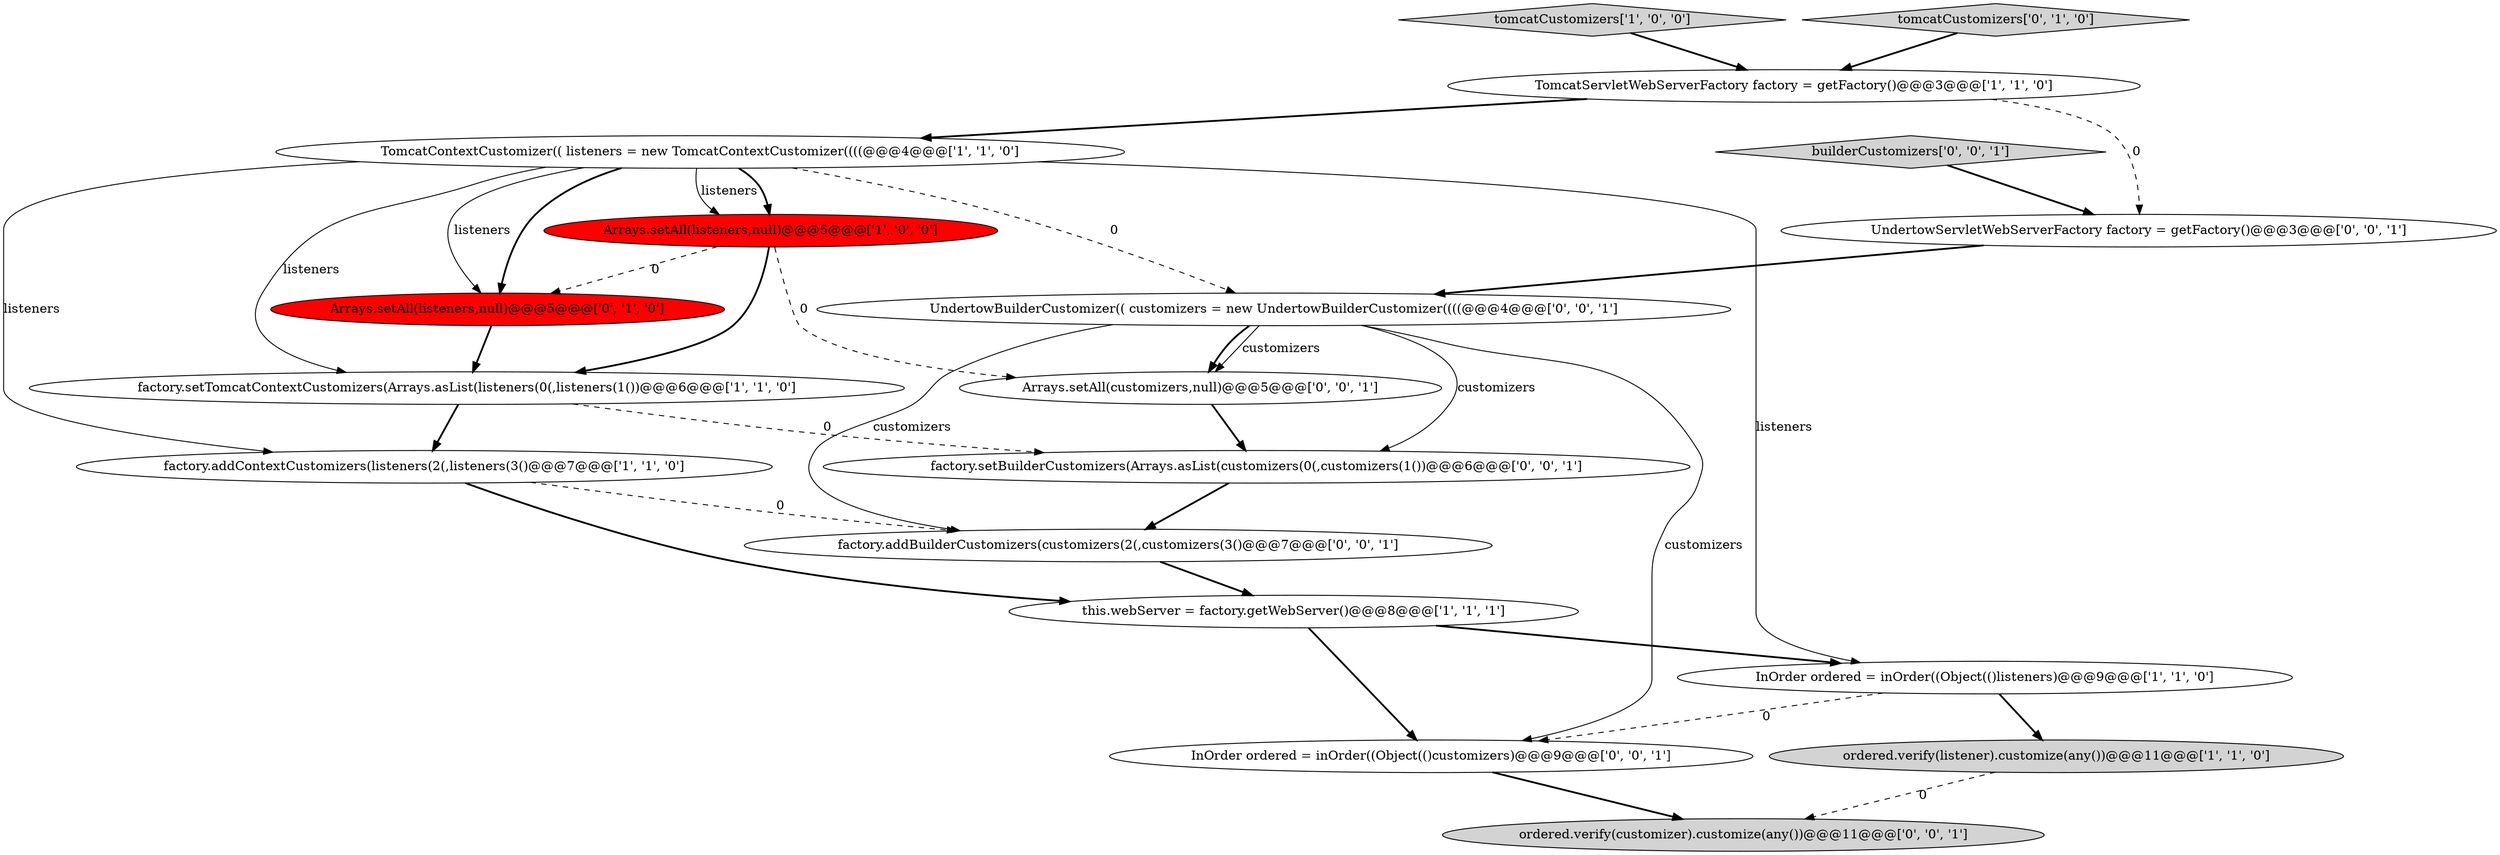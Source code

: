 digraph {
3 [style = filled, label = "tomcatCustomizers['1', '0', '0']", fillcolor = lightgray, shape = diamond image = "AAA0AAABBB1BBB"];
8 [style = filled, label = "this.webServer = factory.getWebServer()@@@8@@@['1', '1', '1']", fillcolor = white, shape = ellipse image = "AAA0AAABBB1BBB"];
6 [style = filled, label = "TomcatServletWebServerFactory factory = getFactory()@@@3@@@['1', '1', '0']", fillcolor = white, shape = ellipse image = "AAA0AAABBB1BBB"];
7 [style = filled, label = "factory.setTomcatContextCustomizers(Arrays.asList(listeners(0(,listeners(1())@@@6@@@['1', '1', '0']", fillcolor = white, shape = ellipse image = "AAA0AAABBB1BBB"];
11 [style = filled, label = "UndertowServletWebServerFactory factory = getFactory()@@@3@@@['0', '0', '1']", fillcolor = white, shape = ellipse image = "AAA0AAABBB3BBB"];
4 [style = filled, label = "InOrder ordered = inOrder((Object(()listeners)@@@9@@@['1', '1', '0']", fillcolor = white, shape = ellipse image = "AAA0AAABBB1BBB"];
14 [style = filled, label = "UndertowBuilderCustomizer(( customizers = new UndertowBuilderCustomizer((((@@@4@@@['0', '0', '1']", fillcolor = white, shape = ellipse image = "AAA0AAABBB3BBB"];
15 [style = filled, label = "Arrays.setAll(customizers,null)@@@5@@@['0', '0', '1']", fillcolor = white, shape = ellipse image = "AAA0AAABBB3BBB"];
18 [style = filled, label = "ordered.verify(customizer).customize(any())@@@11@@@['0', '0', '1']", fillcolor = lightgray, shape = ellipse image = "AAA0AAABBB3BBB"];
0 [style = filled, label = "ordered.verify(listener).customize(any())@@@11@@@['1', '1', '0']", fillcolor = lightgray, shape = ellipse image = "AAA0AAABBB1BBB"];
12 [style = filled, label = "InOrder ordered = inOrder((Object(()customizers)@@@9@@@['0', '0', '1']", fillcolor = white, shape = ellipse image = "AAA0AAABBB3BBB"];
13 [style = filled, label = "builderCustomizers['0', '0', '1']", fillcolor = lightgray, shape = diamond image = "AAA0AAABBB3BBB"];
9 [style = filled, label = "tomcatCustomizers['0', '1', '0']", fillcolor = lightgray, shape = diamond image = "AAA0AAABBB2BBB"];
10 [style = filled, label = "Arrays.setAll(listeners,null)@@@5@@@['0', '1', '0']", fillcolor = red, shape = ellipse image = "AAA1AAABBB2BBB"];
5 [style = filled, label = "Arrays.setAll(listeners,null)@@@5@@@['1', '0', '0']", fillcolor = red, shape = ellipse image = "AAA1AAABBB1BBB"];
2 [style = filled, label = "TomcatContextCustomizer(( listeners = new TomcatContextCustomizer((((@@@4@@@['1', '1', '0']", fillcolor = white, shape = ellipse image = "AAA0AAABBB1BBB"];
1 [style = filled, label = "factory.addContextCustomizers(listeners(2(,listeners(3()@@@7@@@['1', '1', '0']", fillcolor = white, shape = ellipse image = "AAA0AAABBB1BBB"];
17 [style = filled, label = "factory.setBuilderCustomizers(Arrays.asList(customizers(0(,customizers(1())@@@6@@@['0', '0', '1']", fillcolor = white, shape = ellipse image = "AAA0AAABBB3BBB"];
16 [style = filled, label = "factory.addBuilderCustomizers(customizers(2(,customizers(3()@@@7@@@['0', '0', '1']", fillcolor = white, shape = ellipse image = "AAA0AAABBB3BBB"];
7->1 [style = bold, label=""];
1->8 [style = bold, label=""];
16->8 [style = bold, label=""];
11->14 [style = bold, label=""];
7->17 [style = dashed, label="0"];
2->1 [style = solid, label="listeners"];
6->11 [style = dashed, label="0"];
3->6 [style = bold, label=""];
14->16 [style = solid, label="customizers"];
2->5 [style = solid, label="listeners"];
2->10 [style = bold, label=""];
10->7 [style = bold, label=""];
13->11 [style = bold, label=""];
14->12 [style = solid, label="customizers"];
9->6 [style = bold, label=""];
4->0 [style = bold, label=""];
4->12 [style = dashed, label="0"];
6->2 [style = bold, label=""];
2->7 [style = solid, label="listeners"];
2->4 [style = solid, label="listeners"];
15->17 [style = bold, label=""];
2->14 [style = dashed, label="0"];
5->10 [style = dashed, label="0"];
1->16 [style = dashed, label="0"];
2->10 [style = solid, label="listeners"];
14->17 [style = solid, label="customizers"];
12->18 [style = bold, label=""];
0->18 [style = dashed, label="0"];
5->7 [style = bold, label=""];
14->15 [style = solid, label="customizers"];
14->15 [style = bold, label=""];
8->4 [style = bold, label=""];
5->15 [style = dashed, label="0"];
8->12 [style = bold, label=""];
17->16 [style = bold, label=""];
2->5 [style = bold, label=""];
}
